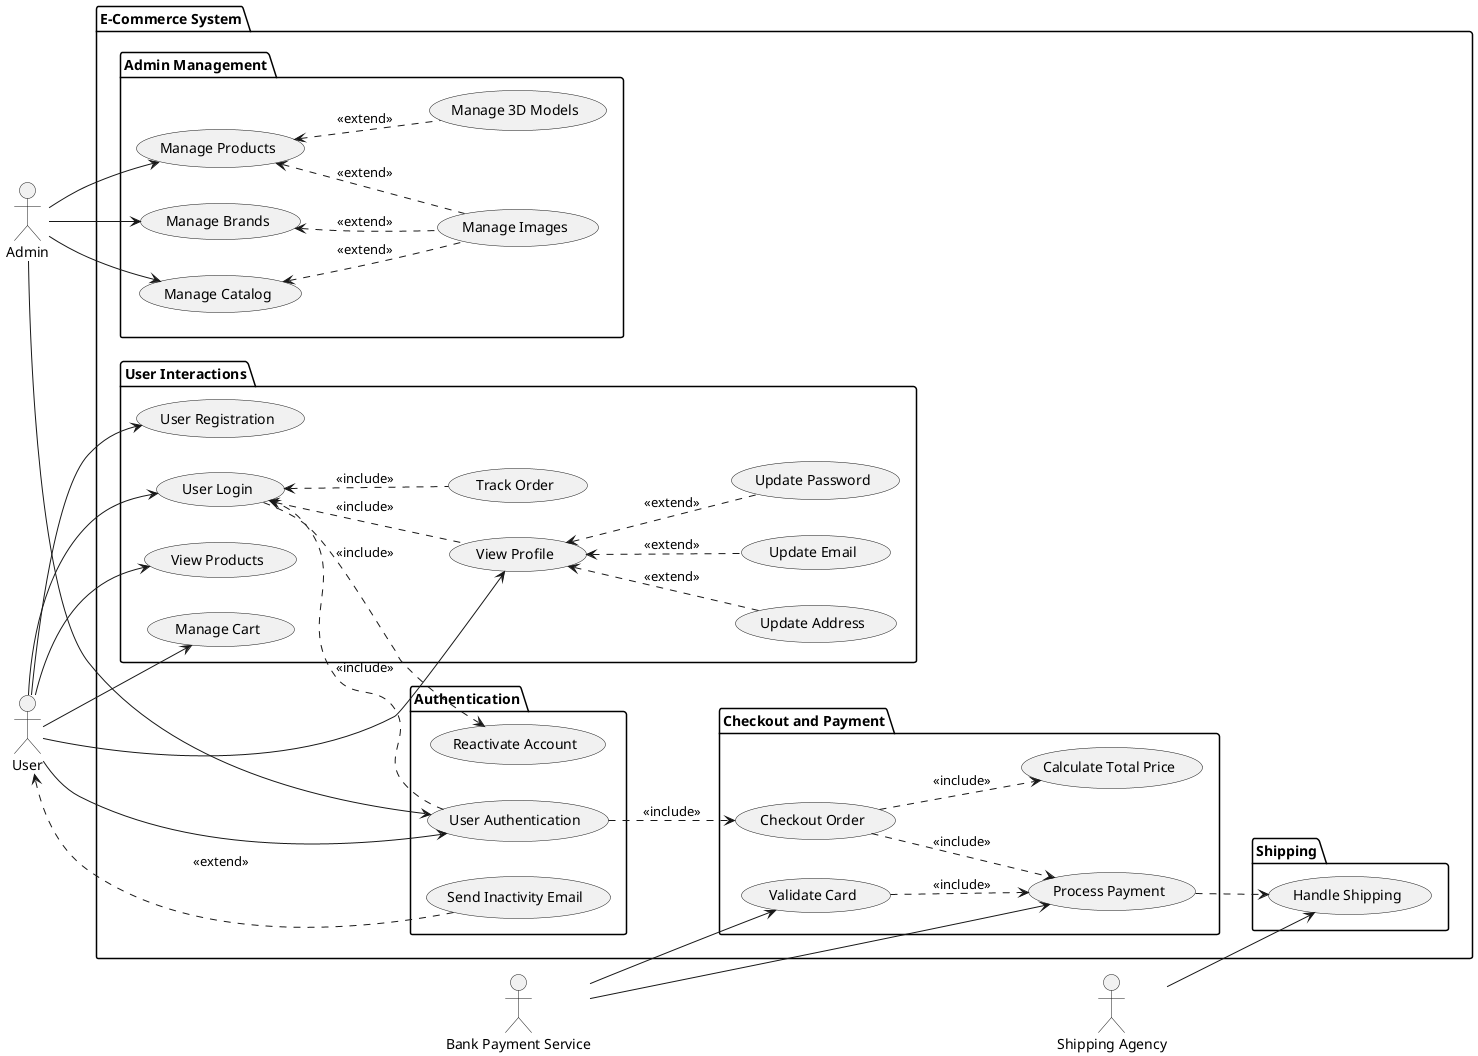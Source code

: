 @startuml
left to right direction

' Define Actors
actor Admin
actor "Bank Payment Service" as BPS
actor "Shipping Agency" as SA
actor User

' Grouping Use Cases into Logical Packages
package "E-Commerce System" {
  ' User Interactions Section
  package "User Interactions" {
    usecase "User Registration" as UserRegistration
    usecase "User Login" as UserLogin
    usecase "View Products" as ViewProducts
    usecase "Manage Cart" as ManageProductsInCart
    usecase "Track Order" as TrackOrder
    usecase "View Profile" as ViewProfile
    usecase "Update Address" as UpdateAddress
    usecase "Update Email" as UpdateEmail
    usecase "Update Password" as UpdatePassword
  }
  
  ' Admin Management Section
  package "Admin Management" {
    usecase "Manage Products" as ManageProducts
    usecase "Manage Brands" as ManageBrands
    usecase "Manage Catalog" as ManageCatalog
    usecase "Manage 3D Models" as Manage3DModels
    usecase "Manage Images" as ManageImages
  }
  
  ' Checkout and Payment Section
  package "Checkout and Payment" {
    usecase "Checkout Order" as CheckoutOrder
    usecase "Calculate Total Price" as CalculateTotalPrice
    usecase "Validate Card" as ValidateCard
    usecase "Process Payment" as ProcessPayment
  }
  
  ' Authentication Section
  package "Authentication" {
    usecase "User Authentication" as UserAuthentication
    usecase "Send Inactivity Email" as SendInactivityEmail
    usecase "Reactivate Account" as ReactivateAccount
  }
  
  ' Shipping Section
  package "Shipping" {
    usecase "Handle Shipping" as HandleShipping
  }
}

' Define Interactions and Relationships
' Admin Interactions
Admin --> ManageProducts
Admin --> ManageBrands
Admin --> ManageCatalog
Admin -[norank]-> UserAuthentication

' Admin Use Case Relationships (extends and includes)
ManageProducts <.. Manage3DModels : <<extend>>
ManageProducts <.. ManageImages : <<extend>>
ManageBrands <.. ManageImages : <<extend>>
ManageCatalog <.. ManageImages : <<extend>>

' User Interactions
User --> UserRegistration
User -[norank]-> UserLogin
User --> ViewProducts
User --> ManageProductsInCart
User --> UserAuthentication
User --> ViewProfile

' View Profile Extensions
ViewProfile <.. UpdateAddress : <<extend>>
ViewProfile <.. UpdateEmail : <<extend>>
ViewProfile <.. UpdatePassword : <<extend>>

' User Login includes View Profile
UserLogin <.. ViewProfile : <<include>>
UserLogin <.. TrackOrder : <<include>>

' Authentication and Checkout Flow
UserAuthentication ..> CheckoutOrder : <<include>>
UserAuthentication ..> UserLogin : <<include>> 
CheckoutOrder ..> CalculateTotalPrice : <<include>>
CheckoutOrder ..> ProcessPayment : <<include>>

' Payment Process
BPS --> ValidateCard
BPS --> ProcessPayment
ValidateCard ..> ProcessPayment : <<include>>

' Shipping Process
ProcessPayment -.> HandleShipping
SA --> HandleShipping

' Triggered after 40 days of inactivity
SendInactivityEmail ....> User : <<extend>>

' User Reactivation
UserLogin ..> ReactivateAccount : <<include>>
@enduml
